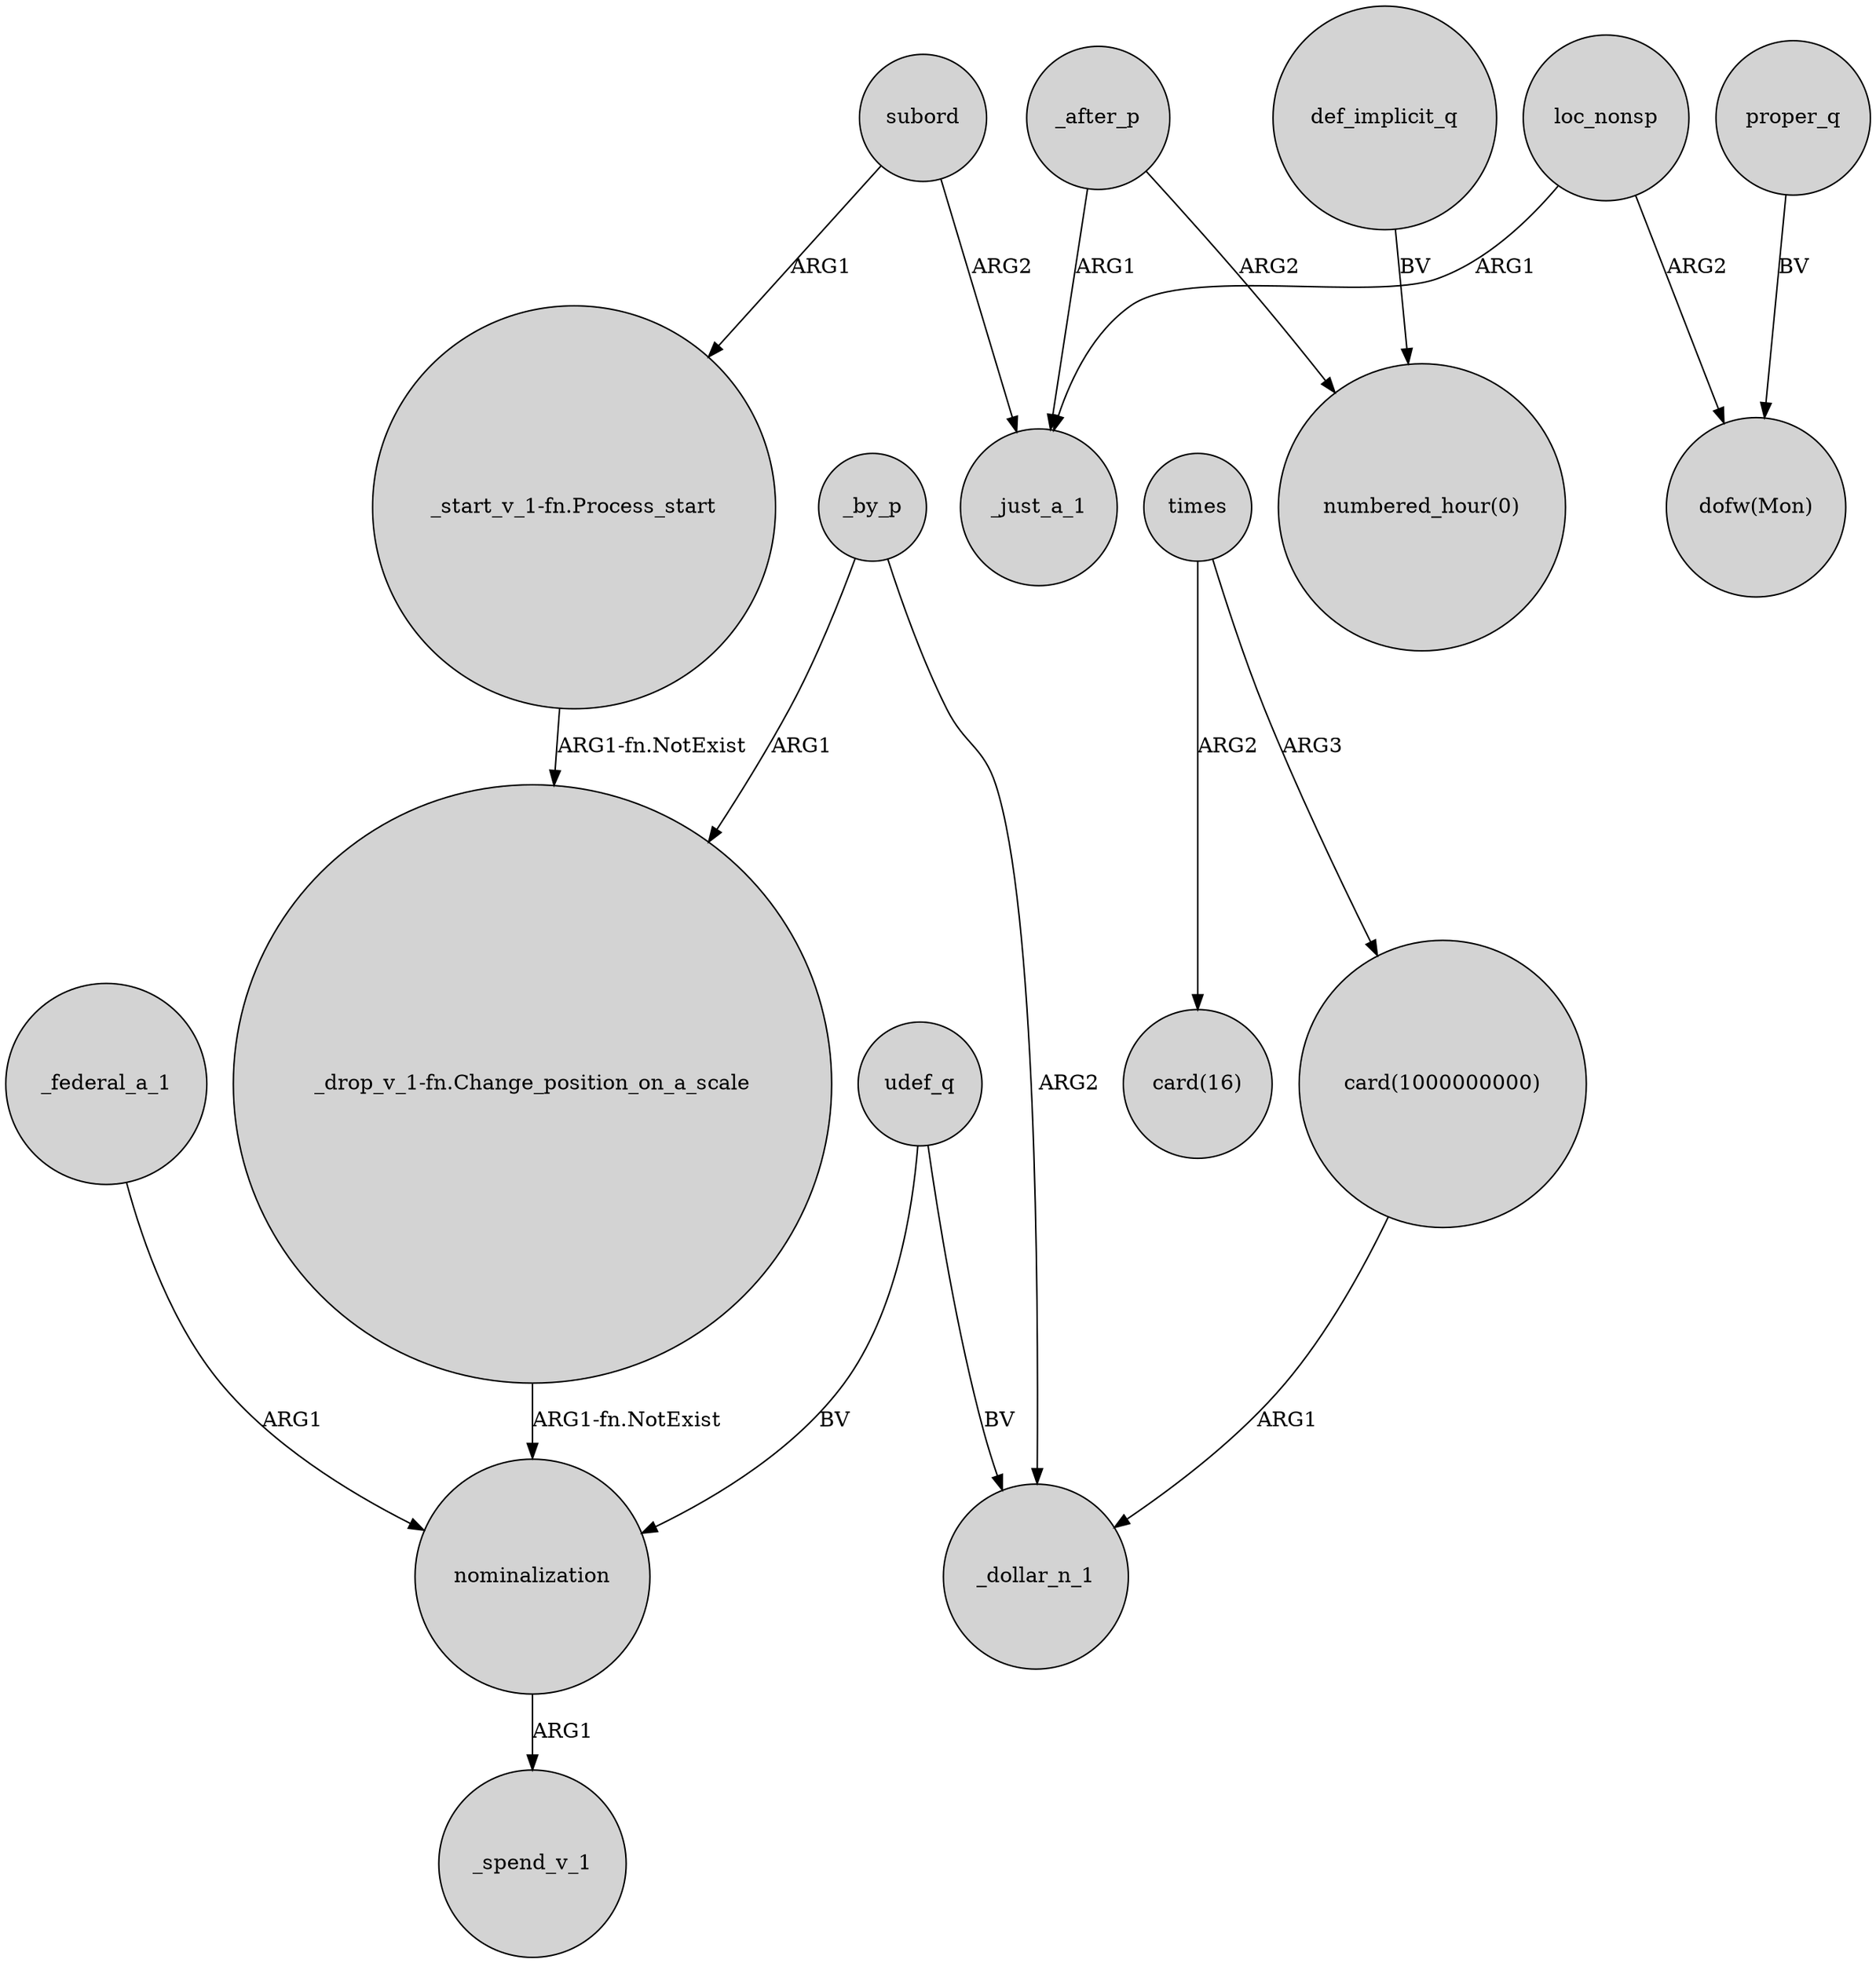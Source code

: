 digraph {
	node [shape=circle style=filled]
	_after_p -> _just_a_1 [label=ARG1]
	def_implicit_q -> "numbered_hour(0)" [label=BV]
	nominalization -> _spend_v_1 [label=ARG1]
	_by_p -> "_drop_v_1-fn.Change_position_on_a_scale" [label=ARG1]
	subord -> _just_a_1 [label=ARG2]
	times -> "card(1000000000)" [label=ARG3]
	_after_p -> "numbered_hour(0)" [label=ARG2]
	times -> "card(16)" [label=ARG2]
	subord -> "_start_v_1-fn.Process_start" [label=ARG1]
	_by_p -> _dollar_n_1 [label=ARG2]
	"_start_v_1-fn.Process_start" -> "_drop_v_1-fn.Change_position_on_a_scale" [label="ARG1-fn.NotExist"]
	proper_q -> "dofw(Mon)" [label=BV]
	"_drop_v_1-fn.Change_position_on_a_scale" -> nominalization [label="ARG1-fn.NotExist"]
	udef_q -> nominalization [label=BV]
	_federal_a_1 -> nominalization [label=ARG1]
	loc_nonsp -> "dofw(Mon)" [label=ARG2]
	loc_nonsp -> _just_a_1 [label=ARG1]
	"card(1000000000)" -> _dollar_n_1 [label=ARG1]
	udef_q -> _dollar_n_1 [label=BV]
}
